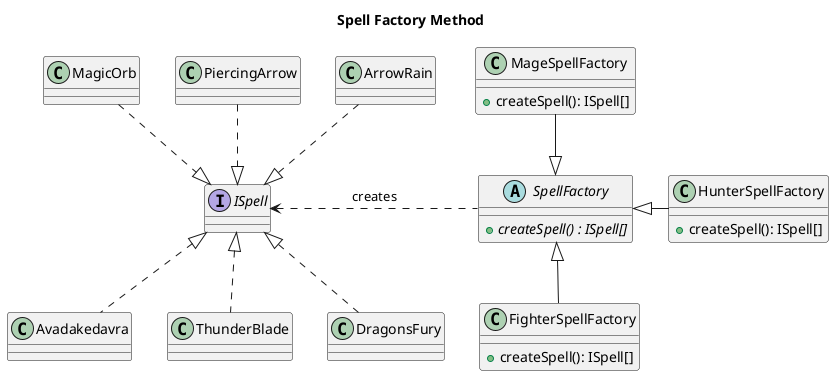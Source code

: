 @startuml SpellFactoryMethod

title Spell Factory Method

abstract class SpellFactory {
    {abstract} +createSpell() : ISpell[]
}

interface ISpell {
    
}

class ArrowRain {
    
}

class PiercingArrow {
    
}

class MagicOrb {
    
}

class Avadakedavra {
    
}

class ThunderBlade {
    
}

class DragonsFury{
    
}

class HunterSpellFactory {
    +createSpell(): ISpell[]
}

class MageSpellFactory  {
    +createSpell(): ISpell[]
}

class FighterSpellFactory  {
    +createSpell(): ISpell[]
}

SpellFactory .left.> ISpell : creates

SpellFactory <|-right- HunterSpellFactory
SpellFactory <|-up- MageSpellFactory
SpellFactory <|-down- FighterSpellFactory

ISpell <|.up. ArrowRain
ISpell <|.up. PiercingArrow
ISpell <|.up. MagicOrb
ISpell <|.down. Avadakedavra
ISpell <|.down. ThunderBlade
ISpell <|.down. DragonsFury

@enduml